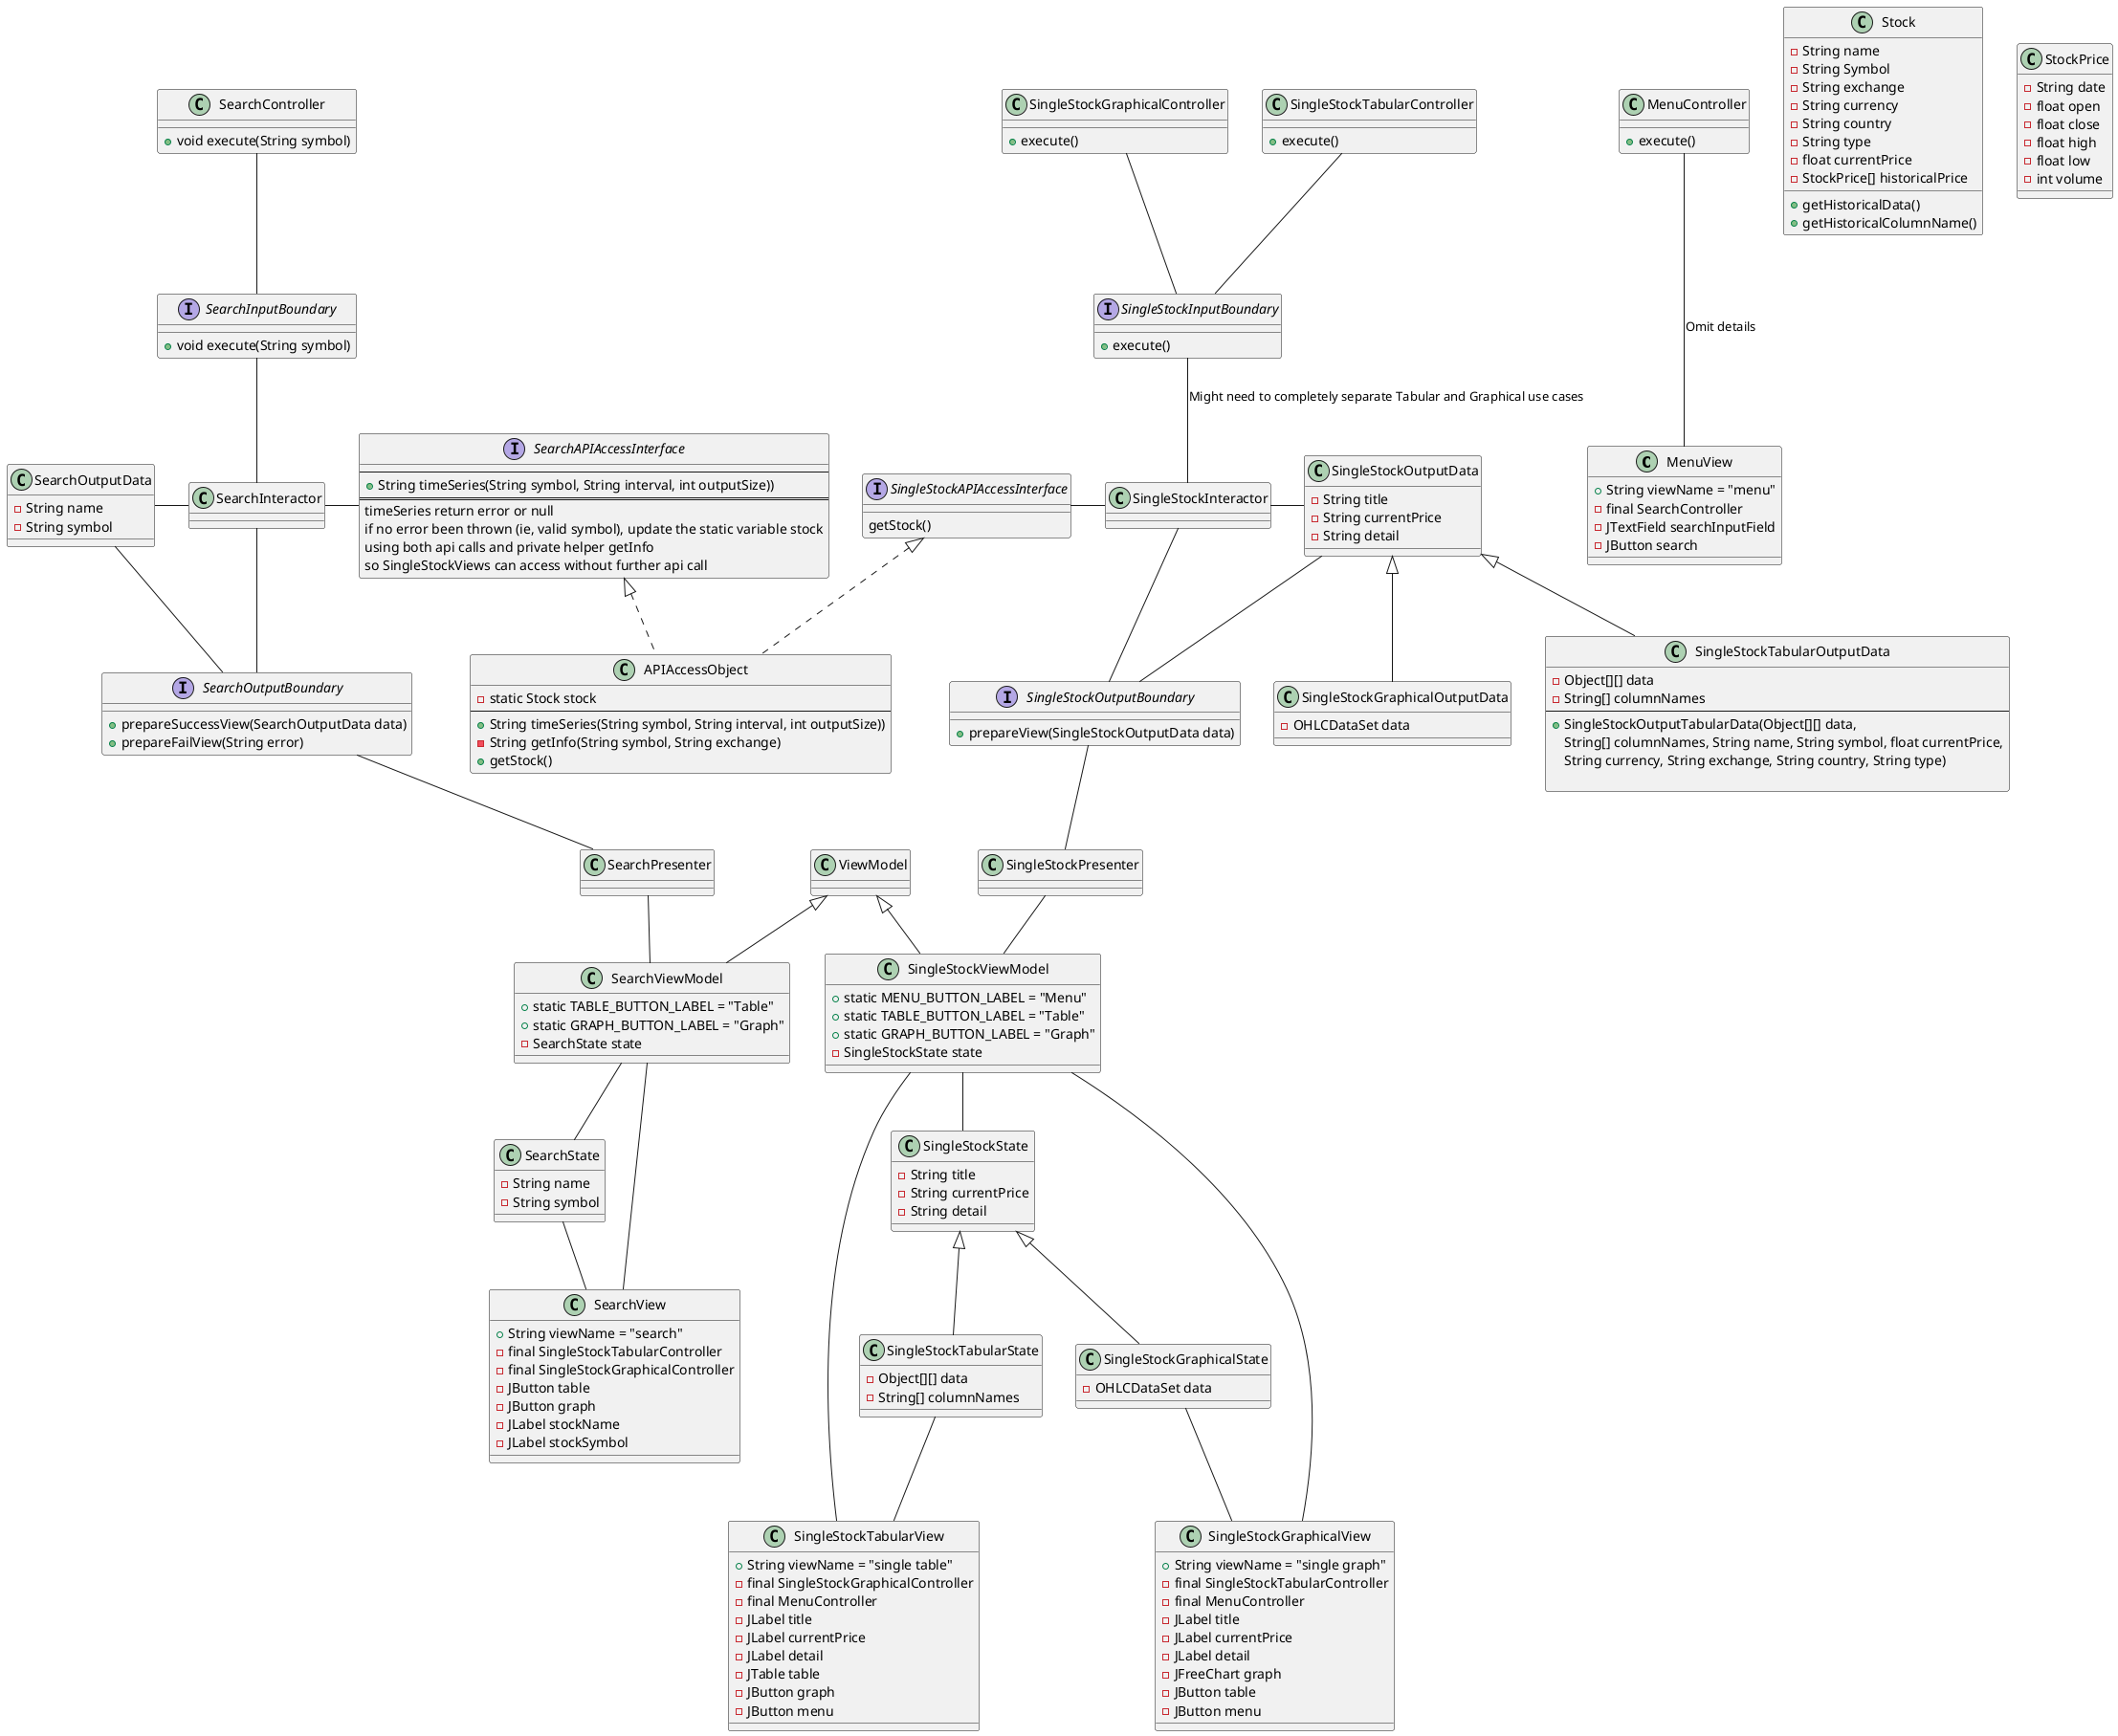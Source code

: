 @startuml
'https://plantuml.com/class-diagram

class MenuView {
    + String viewName = "menu"
    - final SearchController
    - JTextField searchInputField
    - JButton search
}

class SearchView {
    + String viewName = "search"
    - final SingleStockTabularController
    - final SingleStockGraphicalController
    - JButton table
    - JButton graph
    - JLabel stockName
    - JLabel stockSymbol
}

class SingleStockTabularView {
    + String viewName = "single table"
    - final SingleStockGraphicalController
    - final MenuController
    - JLabel title
    - JLabel currentPrice
    - JLabel detail
    - JTable table
    - JButton graph
    - JButton menu
}

class SingleStockGraphicalView {
    + String viewName = "single graph"
    - final SingleStockTabularController
    - final MenuController
    - JLabel title
    - JLabel currentPrice
    - JLabel detail
    - JFreeChart graph
    - JButton table
    - JButton menu
}

class SearchController {
    + void execute(String symbol)
}

interface SearchInputBoundary {
    + void execute(String symbol)
}

interface SearchOutputBoundary {
    + prepareSuccessView(SearchOutputData data)
    + prepareFailView(String error)
}

class SearchOutputData {
    - String name
    - String symbol
}

interface SingleStockAPIAccessInterface {
    getStock()
}

interface SearchAPIAccessInterface {
    --
    + String timeSeries(String symbol, String interval, int outputSize))
    ===
    timeSeries return error or null
    if no error been thrown (ie, valid symbol), update the static variable stock
    using both api calls and private helper getInfo
    so SingleStockViews can access without further api call
}

class APIAccessObject implements SearchAPIAccessInterface, SingleStockAPIAccessInterface{
    - static Stock stock
    ---
    + String timeSeries(String symbol, String interval, int outputSize))
    - String getInfo(String symbol, String exchange)
    + getStock()
}

class SingleStockTabularController {
    + execute()
}

class SingleStockGraphicalController {
    + execute()
}

interface SingleStockInputBoundary {
    + execute()
}

interface SingleStockOutputBoundary {
    + prepareView(SingleStockOutputData data)
}

class SingleStockOutputData {
    - String title
    - String currentPrice
    - String detail
}

class SingleStockTabularOutputData extends SingleStockOutputData{
    - Object[][] data
    - String[] columnNames
    --
    + SingleStockOutputTabularData(Object[][] data,
    String[] columnNames, String name, String symbol, float currentPrice,
    String currency, String exchange, String country, String type)

}

class SingleStockGraphicalOutputData extends SingleStockOutputData {
    - OHLCDataSet data
}

class MenuController {
    + execute()
}

class SearchInteractor

SearchController -- SearchInputBoundary
SearchInputBoundary -- SearchInteractor
SearchInteractor - SearchAPIAccessInterface
SearchOutputData - SearchInteractor
SearchOutputData -- SearchOutputBoundary
SearchInteractor -- SearchOutputBoundary
SearchOutputBoundary -- SearchPresenter
SearchPresenter -- SearchViewModel
SearchViewModel -- SearchState

class ViewModel {}

class SearchViewModel extends ViewModel{
    + static TABLE_BUTTON_LABEL = "Table"
    + static GRAPH_BUTTON_LABEL = "Graph"
    - SearchState state

}
class SearchState {
    - String name
    - String symbol
}

class SearchPresenter

class SingleStockViewModel extends ViewModel {
    + static MENU_BUTTON_LABEL = "Menu"
    + static TABLE_BUTTON_LABEL = "Table"
    + static GRAPH_BUTTON_LABEL = "Graph"
    - SingleStockState state

}

class SingleStockState {
    - String title
    - String currentPrice
    - String detail
}

class SingleStockTabularState extends SingleStockState {
    - Object[][] data
    - String[] columnNames
}

class SingleStockGraphicalState extends SingleStockState {
    - OHLCDataSet data
}

class SingleStockPresenter {}

class SingleStockInteractor {}

SingleStockTabularController -- SingleStockInputBoundary
SingleStockInputBoundary -- SingleStockInteractor : Might need to completely separate Tabular and Graphical use cases
SingleStockAPIAccessInterface - SingleStockInteractor
SingleStockInteractor - SingleStockOutputData
SingleStockInteractor -- SingleStockOutputBoundary
SingleStockOutputData -- SingleStockOutputBoundary
SingleStockOutputBoundary -- SingleStockPresenter
SingleStockPresenter -- SingleStockViewModel
SingleStockViewModel -- SingleStockState
SingleStockGraphicalController -- SingleStockInputBoundary


SingleStockViewModel ---  SingleStockTabularView
SingleStockTabularState -- SingleStockTabularView
SingleStockGraphicalState -- SingleStockGraphicalView
SingleStockViewModel --- SingleStockGraphicalView
SearchViewModel --- SearchView
SearchState -- SearchView
MenuController --- MenuView: Omit details

class Stock {
    - String name
    - String Symbol
    - String exchange
    - String currency
    - String country
    - String type
    - float currentPrice
    - StockPrice[] historicalPrice
    + getHistoricalData()
    + getHistoricalColumnName()
}

class StockPrice {
    - String date
    - float open
    - float close
    - float high
    - float low
    - int volume
}




@enduml